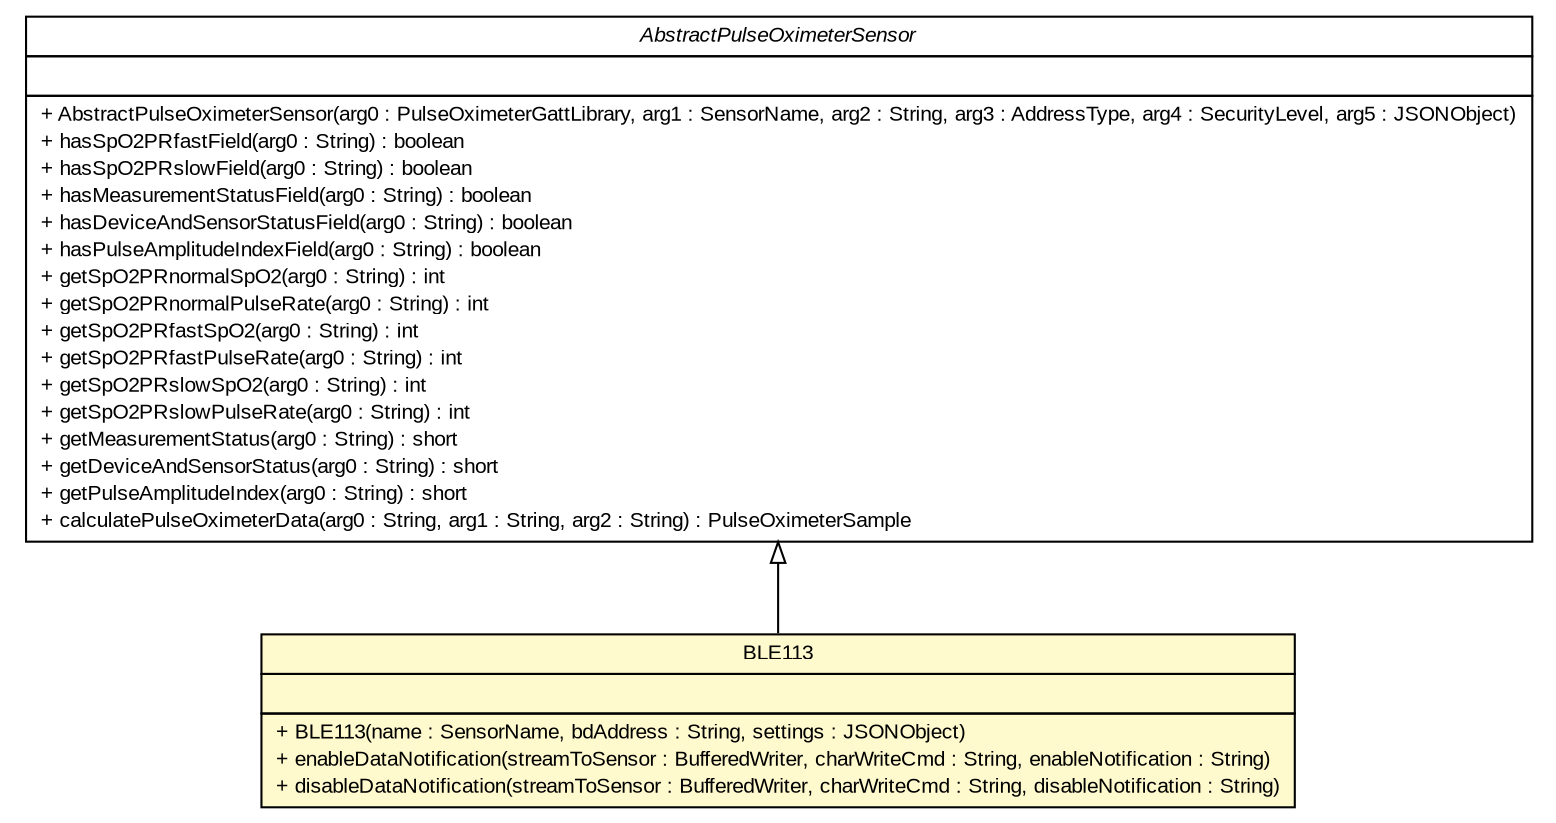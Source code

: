 #!/usr/local/bin/dot
#
# Class diagram 
# Generated by UMLGraph version R5_6 (http://www.umlgraph.org/)
#

digraph G {
	edge [fontname="arial",fontsize=10,labelfontname="arial",labelfontsize=10];
	node [fontname="arial",fontsize=10,shape=plaintext];
	nodesep=0.25;
	ranksep=0.5;
	// de.fhg.fit.biomos.sensorplatform.sensor.BLE113
	c11 [label=<<table title="de.fhg.fit.biomos.sensorplatform.sensor.BLE113" border="0" cellborder="1" cellspacing="0" cellpadding="2" port="p" bgcolor="lemonChiffon" href="./BLE113.html">
		<tr><td><table border="0" cellspacing="0" cellpadding="1">
<tr><td align="center" balign="center"> BLE113 </td></tr>
		</table></td></tr>
		<tr><td><table border="0" cellspacing="0" cellpadding="1">
<tr><td align="left" balign="left">  </td></tr>
		</table></td></tr>
		<tr><td><table border="0" cellspacing="0" cellpadding="1">
<tr><td align="left" balign="left"> + BLE113(name : SensorName, bdAddress : String, settings : JSONObject) </td></tr>
<tr><td align="left" balign="left"> + enableDataNotification(streamToSensor : BufferedWriter, charWriteCmd : String, enableNotification : String) </td></tr>
<tr><td align="left" balign="left"> + disableDataNotification(streamToSensor : BufferedWriter, charWriteCmd : String, disableNotification : String) </td></tr>
		</table></td></tr>
		</table>>, URL="./BLE113.html", fontname="arial", fontcolor="black", fontsize=10.0];
	//de.fhg.fit.biomos.sensorplatform.sensor.BLE113 extends de.fhg.fit.biomos.sensorplatform.sensor.AbstractPulseOximeterSensor
	c14:p -> c11:p [dir=back,arrowtail=empty];
	// de.fhg.fit.biomos.sensorplatform.sensor.AbstractPulseOximeterSensor
	c14 [label=<<table title="de.fhg.fit.biomos.sensorplatform.sensor.AbstractPulseOximeterSensor" border="0" cellborder="1" cellspacing="0" cellpadding="2" port="p" href="http://java.sun.com/j2se/1.4.2/docs/api/de/fhg/fit/biomos/sensorplatform/sensor/AbstractPulseOximeterSensor.html">
		<tr><td><table border="0" cellspacing="0" cellpadding="1">
<tr><td align="center" balign="center"><font face="arial italic"> AbstractPulseOximeterSensor </font></td></tr>
		</table></td></tr>
		<tr><td><table border="0" cellspacing="0" cellpadding="1">
<tr><td align="left" balign="left">  </td></tr>
		</table></td></tr>
		<tr><td><table border="0" cellspacing="0" cellpadding="1">
<tr><td align="left" balign="left"> + AbstractPulseOximeterSensor(arg0 : PulseOximeterGattLibrary, arg1 : SensorName, arg2 : String, arg3 : AddressType, arg4 : SecurityLevel, arg5 : JSONObject) </td></tr>
<tr><td align="left" balign="left"> + hasSpO2PRfastField(arg0 : String) : boolean </td></tr>
<tr><td align="left" balign="left"> + hasSpO2PRslowField(arg0 : String) : boolean </td></tr>
<tr><td align="left" balign="left"> + hasMeasurementStatusField(arg0 : String) : boolean </td></tr>
<tr><td align="left" balign="left"> + hasDeviceAndSensorStatusField(arg0 : String) : boolean </td></tr>
<tr><td align="left" balign="left"> + hasPulseAmplitudeIndexField(arg0 : String) : boolean </td></tr>
<tr><td align="left" balign="left"> + getSpO2PRnormalSpO2(arg0 : String) : int </td></tr>
<tr><td align="left" balign="left"> + getSpO2PRnormalPulseRate(arg0 : String) : int </td></tr>
<tr><td align="left" balign="left"> + getSpO2PRfastSpO2(arg0 : String) : int </td></tr>
<tr><td align="left" balign="left"> + getSpO2PRfastPulseRate(arg0 : String) : int </td></tr>
<tr><td align="left" balign="left"> + getSpO2PRslowSpO2(arg0 : String) : int </td></tr>
<tr><td align="left" balign="left"> + getSpO2PRslowPulseRate(arg0 : String) : int </td></tr>
<tr><td align="left" balign="left"> + getMeasurementStatus(arg0 : String) : short </td></tr>
<tr><td align="left" balign="left"> + getDeviceAndSensorStatus(arg0 : String) : short </td></tr>
<tr><td align="left" balign="left"> + getPulseAmplitudeIndex(arg0 : String) : short </td></tr>
<tr><td align="left" balign="left"> + calculatePulseOximeterData(arg0 : String, arg1 : String, arg2 : String) : PulseOximeterSample </td></tr>
		</table></td></tr>
		</table>>, URL="http://java.sun.com/j2se/1.4.2/docs/api/de/fhg/fit/biomos/sensorplatform/sensor/AbstractPulseOximeterSensor.html", fontname="arial", fontcolor="black", fontsize=10.0];
}


